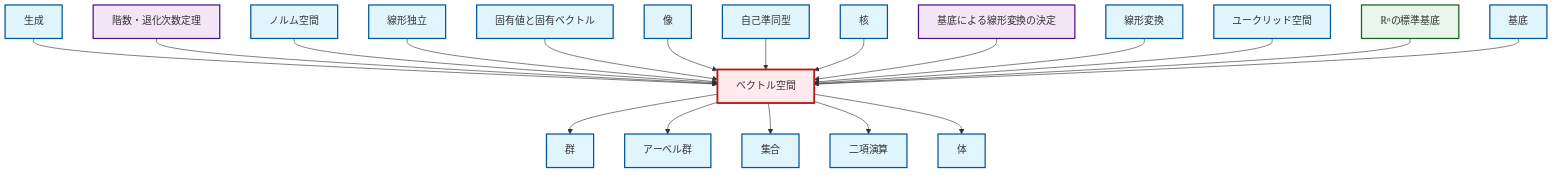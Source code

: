 graph TD
    classDef definition fill:#e1f5fe,stroke:#01579b,stroke-width:2px
    classDef theorem fill:#f3e5f5,stroke:#4a148c,stroke-width:2px
    classDef axiom fill:#fff3e0,stroke:#e65100,stroke-width:2px
    classDef example fill:#e8f5e9,stroke:#1b5e20,stroke-width:2px
    classDef current fill:#ffebee,stroke:#b71c1c,stroke-width:3px
    def-basis["基底"]:::definition
    def-set["集合"]:::definition
    def-linear-transformation["線形変換"]:::definition
    thm-linear-transformation-basis["基底による線形変換の決定"]:::theorem
    def-group["群"]:::definition
    def-vector-space["ベクトル空間"]:::definition
    def-linear-independence["線形独立"]:::definition
    def-normed-vector-space["ノルム空間"]:::definition
    def-abelian-group["アーベル群"]:::definition
    ex-standard-basis-rn["ℝⁿの標準基底"]:::example
    def-field["体"]:::definition
    def-image["像"]:::definition
    def-eigenvalue-eigenvector["固有値と固有ベクトル"]:::definition
    def-euclidean-space["ユークリッド空間"]:::definition
    def-endomorphism["自己準同型"]:::definition
    def-kernel["核"]:::definition
    thm-rank-nullity["階数・退化次数定理"]:::theorem
    def-span["生成"]:::definition
    def-binary-operation["二項演算"]:::definition
    def-span --> def-vector-space
    thm-rank-nullity --> def-vector-space
    def-normed-vector-space --> def-vector-space
    def-linear-independence --> def-vector-space
    def-eigenvalue-eigenvector --> def-vector-space
    def-image --> def-vector-space
    def-endomorphism --> def-vector-space
    def-kernel --> def-vector-space
    def-vector-space --> def-group
    def-vector-space --> def-abelian-group
    thm-linear-transformation-basis --> def-vector-space
    def-linear-transformation --> def-vector-space
    def-vector-space --> def-set
    def-euclidean-space --> def-vector-space
    def-vector-space --> def-binary-operation
    def-vector-space --> def-field
    ex-standard-basis-rn --> def-vector-space
    def-basis --> def-vector-space
    class def-vector-space current